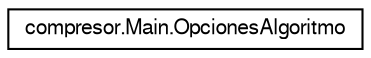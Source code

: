 digraph "Representación gráfica de la clase"
{
  edge [fontname="FreeSans",fontsize="10",labelfontname="FreeSans",labelfontsize="10"];
  node [fontname="FreeSans",fontsize="10",shape=record];
  rankdir="LR";
  Node0 [label="compresor.Main.OpcionesAlgoritmo",height=0.2,width=0.4,color="black", fillcolor="white", style="filled",URL="$enumcompresor_1_1_main_1_1_opciones_algoritmo.html"];
}
